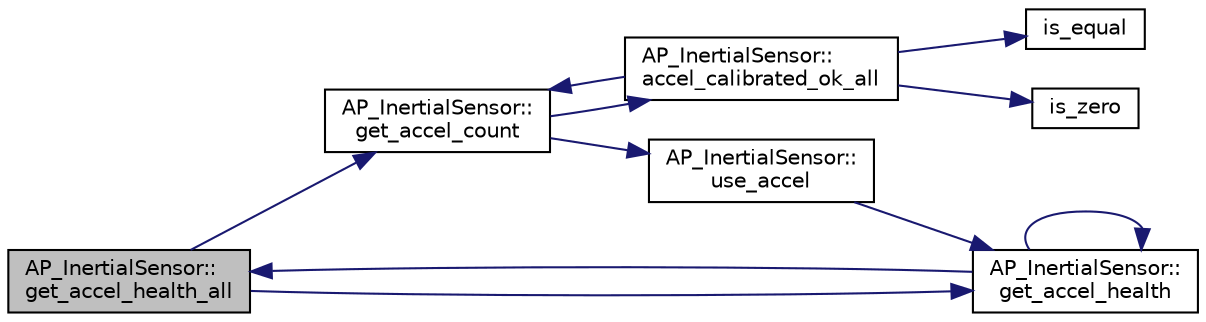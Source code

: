 digraph "AP_InertialSensor::get_accel_health_all"
{
 // INTERACTIVE_SVG=YES
  edge [fontname="Helvetica",fontsize="10",labelfontname="Helvetica",labelfontsize="10"];
  node [fontname="Helvetica",fontsize="10",shape=record];
  rankdir="LR";
  Node1 [label="AP_InertialSensor::\lget_accel_health_all",height=0.2,width=0.4,color="black", fillcolor="grey75", style="filled", fontcolor="black"];
  Node1 -> Node2 [color="midnightblue",fontsize="10",style="solid",fontname="Helvetica"];
  Node2 [label="AP_InertialSensor::\lget_accel_count",height=0.2,width=0.4,color="black", fillcolor="white", style="filled",URL="$classAP__InertialSensor.html#ac57331a5046d45016ef900726e1be2fb"];
  Node2 -> Node3 [color="midnightblue",fontsize="10",style="solid",fontname="Helvetica"];
  Node3 [label="AP_InertialSensor::\laccel_calibrated_ok_all",height=0.2,width=0.4,color="black", fillcolor="white", style="filled",URL="$classAP__InertialSensor.html#ac671d4d4176eb2b74d82149efc1f940d"];
  Node3 -> Node2 [color="midnightblue",fontsize="10",style="solid",fontname="Helvetica"];
  Node3 -> Node4 [color="midnightblue",fontsize="10",style="solid",fontname="Helvetica"];
  Node4 [label="is_equal",height=0.2,width=0.4,color="black", fillcolor="white", style="filled",URL="$AP__Math_8cpp.html#accbd9f8bbc0adacd51efa66fad490c24"];
  Node3 -> Node5 [color="midnightblue",fontsize="10",style="solid",fontname="Helvetica"];
  Node5 [label="is_zero",height=0.2,width=0.4,color="black", fillcolor="white", style="filled",URL="$AP__Math_8h.html#a2a12cce483e9b870da70d30406d82c60"];
  Node2 -> Node6 [color="midnightblue",fontsize="10",style="solid",fontname="Helvetica"];
  Node6 [label="AP_InertialSensor::\luse_accel",height=0.2,width=0.4,color="black", fillcolor="white", style="filled",URL="$classAP__InertialSensor.html#a733bdee49ff9e3f1a911874469a1a3ac"];
  Node6 -> Node7 [color="midnightblue",fontsize="10",style="solid",fontname="Helvetica"];
  Node7 [label="AP_InertialSensor::\lget_accel_health",height=0.2,width=0.4,color="black", fillcolor="white", style="filled",URL="$classAP__InertialSensor.html#ad62d78eafa668b24e1969ee38a4aa882"];
  Node7 -> Node7 [color="midnightblue",fontsize="10",style="solid",fontname="Helvetica"];
  Node7 -> Node1 [color="midnightblue",fontsize="10",style="solid",fontname="Helvetica"];
  Node1 -> Node7 [color="midnightblue",fontsize="10",style="solid",fontname="Helvetica"];
}
